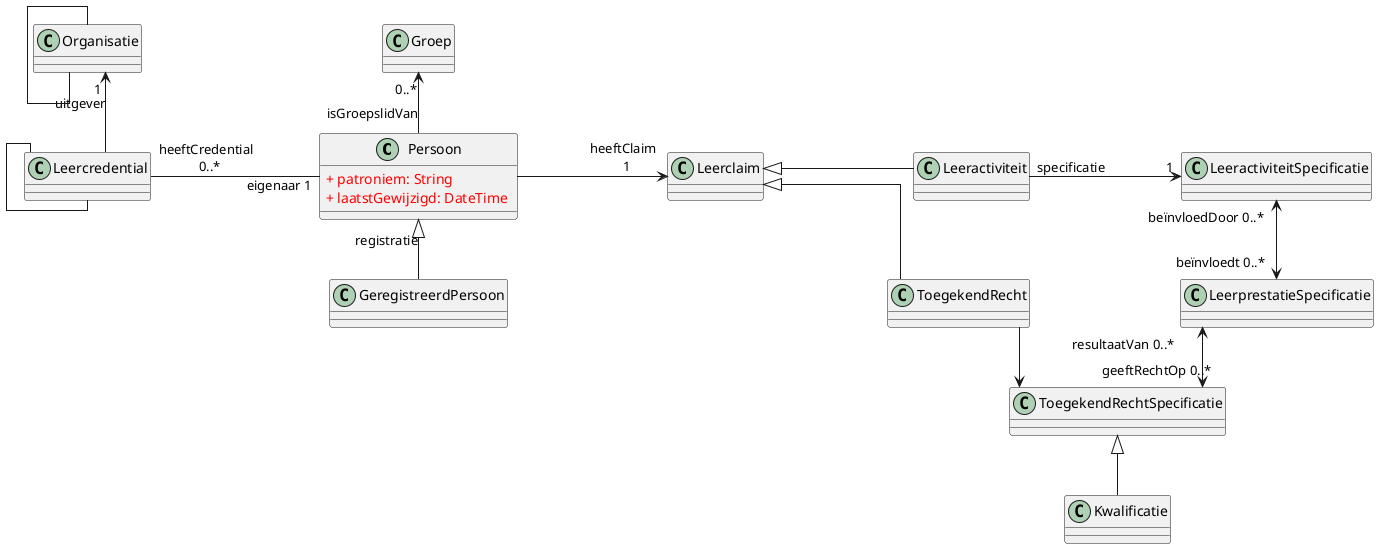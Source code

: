 
@startuml
skinparam nodesep 150
skinparam linetype ortho
allowmixing

class Persoon {
    <color:Red>+ patroniem: String </color>
    <color:Red>+ laatstGewijzigd: DateTime </color>
}
class Groep
class Leercredential
together{
    class Leeractiviteit
    class ToegekendRecht
}
class GeregistreerdPersoon
class Organisatie
class Leerclaim
class LeeractiviteitSpecificatie
class LeerprestatieSpecificatie
class ToegekendRechtSpecificatie
class Kwalificatie


node a
hide a

Persoon <|-- GeregistreerdPersoon: " registratie"
Groep "0..*" <-- Persoon: "isGroepslidVan"
Leercredential  --  Leercredential
Leercredential "heeftCredential \n 0..*"-r-"\t\t eigenaar 1" Persoon
Organisatie "1  " <--  Leercredential: "uitgever"
Organisatie  --  Organisatie

Persoon -r->"heeftClaim \n 1" Leerclaim
Leeractiviteit -[hidden]- ToegekendRecht
Leerclaim <|-r- Leeractiviteit
Leerclaim <|-r- ToegekendRecht


Leeractiviteit -r-> "1" LeeractiviteitSpecificatie: "specificatie"
LeeractiviteitSpecificatie "beïnvloedDoor 0..*" <--> "beïnvloedt 0..*"LeerprestatieSpecificatie
LeerprestatieSpecificatie "resultaatVan 0..*" <--> "geeftRechtOp 0..*" ToegekendRechtSpecificatie

ToegekendRecht -r-> ToegekendRechtSpecificatie
ToegekendRechtSpecificatie <|-- Kwalificatie




@enduml
